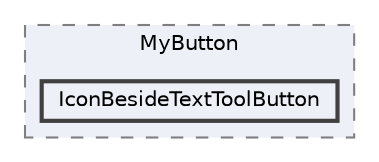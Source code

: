 digraph "IconBesideTextToolButton"
{
 // LATEX_PDF_SIZE
  bgcolor="transparent";
  edge [fontname=Helvetica,fontsize=10,labelfontname=Helvetica,labelfontsize=10];
  node [fontname=Helvetica,fontsize=10,shape=box,height=0.2,width=0.4];
  compound=true
  subgraph clusterdir_64e62a3da93a71e7cadfe52a7a3289db {
    graph [ bgcolor="#edf0f7", pencolor="grey50", label="MyButton", fontname=Helvetica,fontsize=10 style="filled,dashed", URL="dir_64e62a3da93a71e7cadfe52a7a3289db.html",tooltip=""]
  dir_e78219e5ac5bacd260cdb4ecccd2a354 [label="IconBesideTextToolButton", fillcolor="#edf0f7", color="grey25", style="filled,bold", URL="dir_e78219e5ac5bacd260cdb4ecccd2a354.html",tooltip=""];
  }
}
